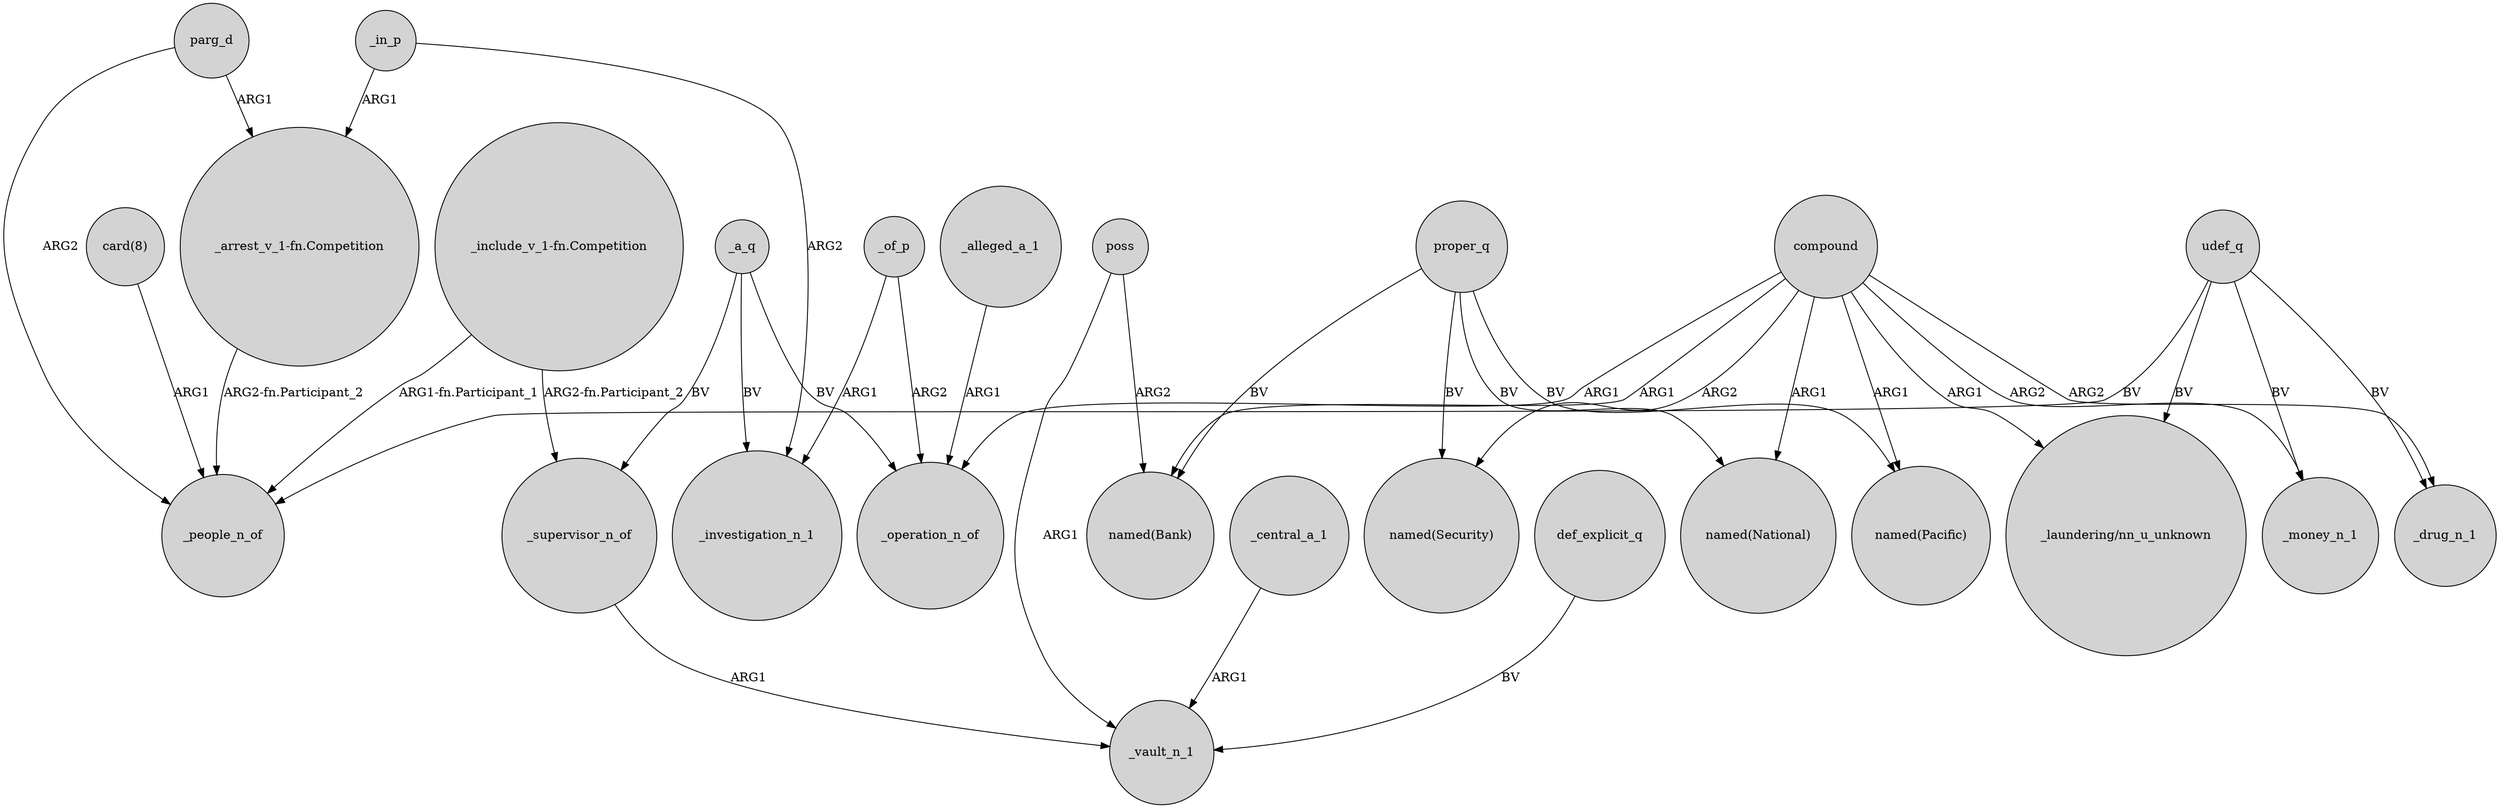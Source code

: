 digraph {
	node [shape=circle style=filled]
	udef_q -> _people_n_of [label=BV]
	compound -> "named(Security)" [label=ARG2]
	_supervisor_n_of -> _vault_n_1 [label=ARG1]
	_of_p -> _investigation_n_1 [label=ARG1]
	_central_a_1 -> _vault_n_1 [label=ARG1]
	_alleged_a_1 -> _operation_n_of [label=ARG1]
	"_arrest_v_1-fn.Competition" -> _people_n_of [label="ARG2-fn.Participant_2"]
	parg_d -> _people_n_of [label=ARG2]
	_in_p -> "_arrest_v_1-fn.Competition" [label=ARG1]
	parg_d -> "_arrest_v_1-fn.Competition" [label=ARG1]
	_of_p -> _operation_n_of [label=ARG2]
	compound -> _operation_n_of [label=ARG1]
	compound -> "named(Bank)" [label=ARG1]
	poss -> "named(Bank)" [label=ARG2]
	udef_q -> _drug_n_1 [label=BV]
	compound -> "named(Pacific)" [label=ARG1]
	_a_q -> _investigation_n_1 [label=BV]
	compound -> "named(National)" [label=ARG1]
	udef_q -> _money_n_1 [label=BV]
	_a_q -> _supervisor_n_of [label=BV]
	poss -> _vault_n_1 [label=ARG1]
	compound -> _money_n_1 [label=ARG2]
	"_include_v_1-fn.Competition" -> _people_n_of [label="ARG1-fn.Participant_1"]
	proper_q -> "named(Security)" [label=BV]
	"_include_v_1-fn.Competition" -> _supervisor_n_of [label="ARG2-fn.Participant_2"]
	_a_q -> _operation_n_of [label=BV]
	compound -> "_laundering/nn_u_unknown" [label=ARG1]
	def_explicit_q -> _vault_n_1 [label=BV]
	udef_q -> "_laundering/nn_u_unknown" [label=BV]
	proper_q -> "named(Pacific)" [label=BV]
	proper_q -> "named(National)" [label=BV]
	_in_p -> _investigation_n_1 [label=ARG2]
	"card(8)" -> _people_n_of [label=ARG1]
	proper_q -> "named(Bank)" [label=BV]
	compound -> _drug_n_1 [label=ARG2]
}
